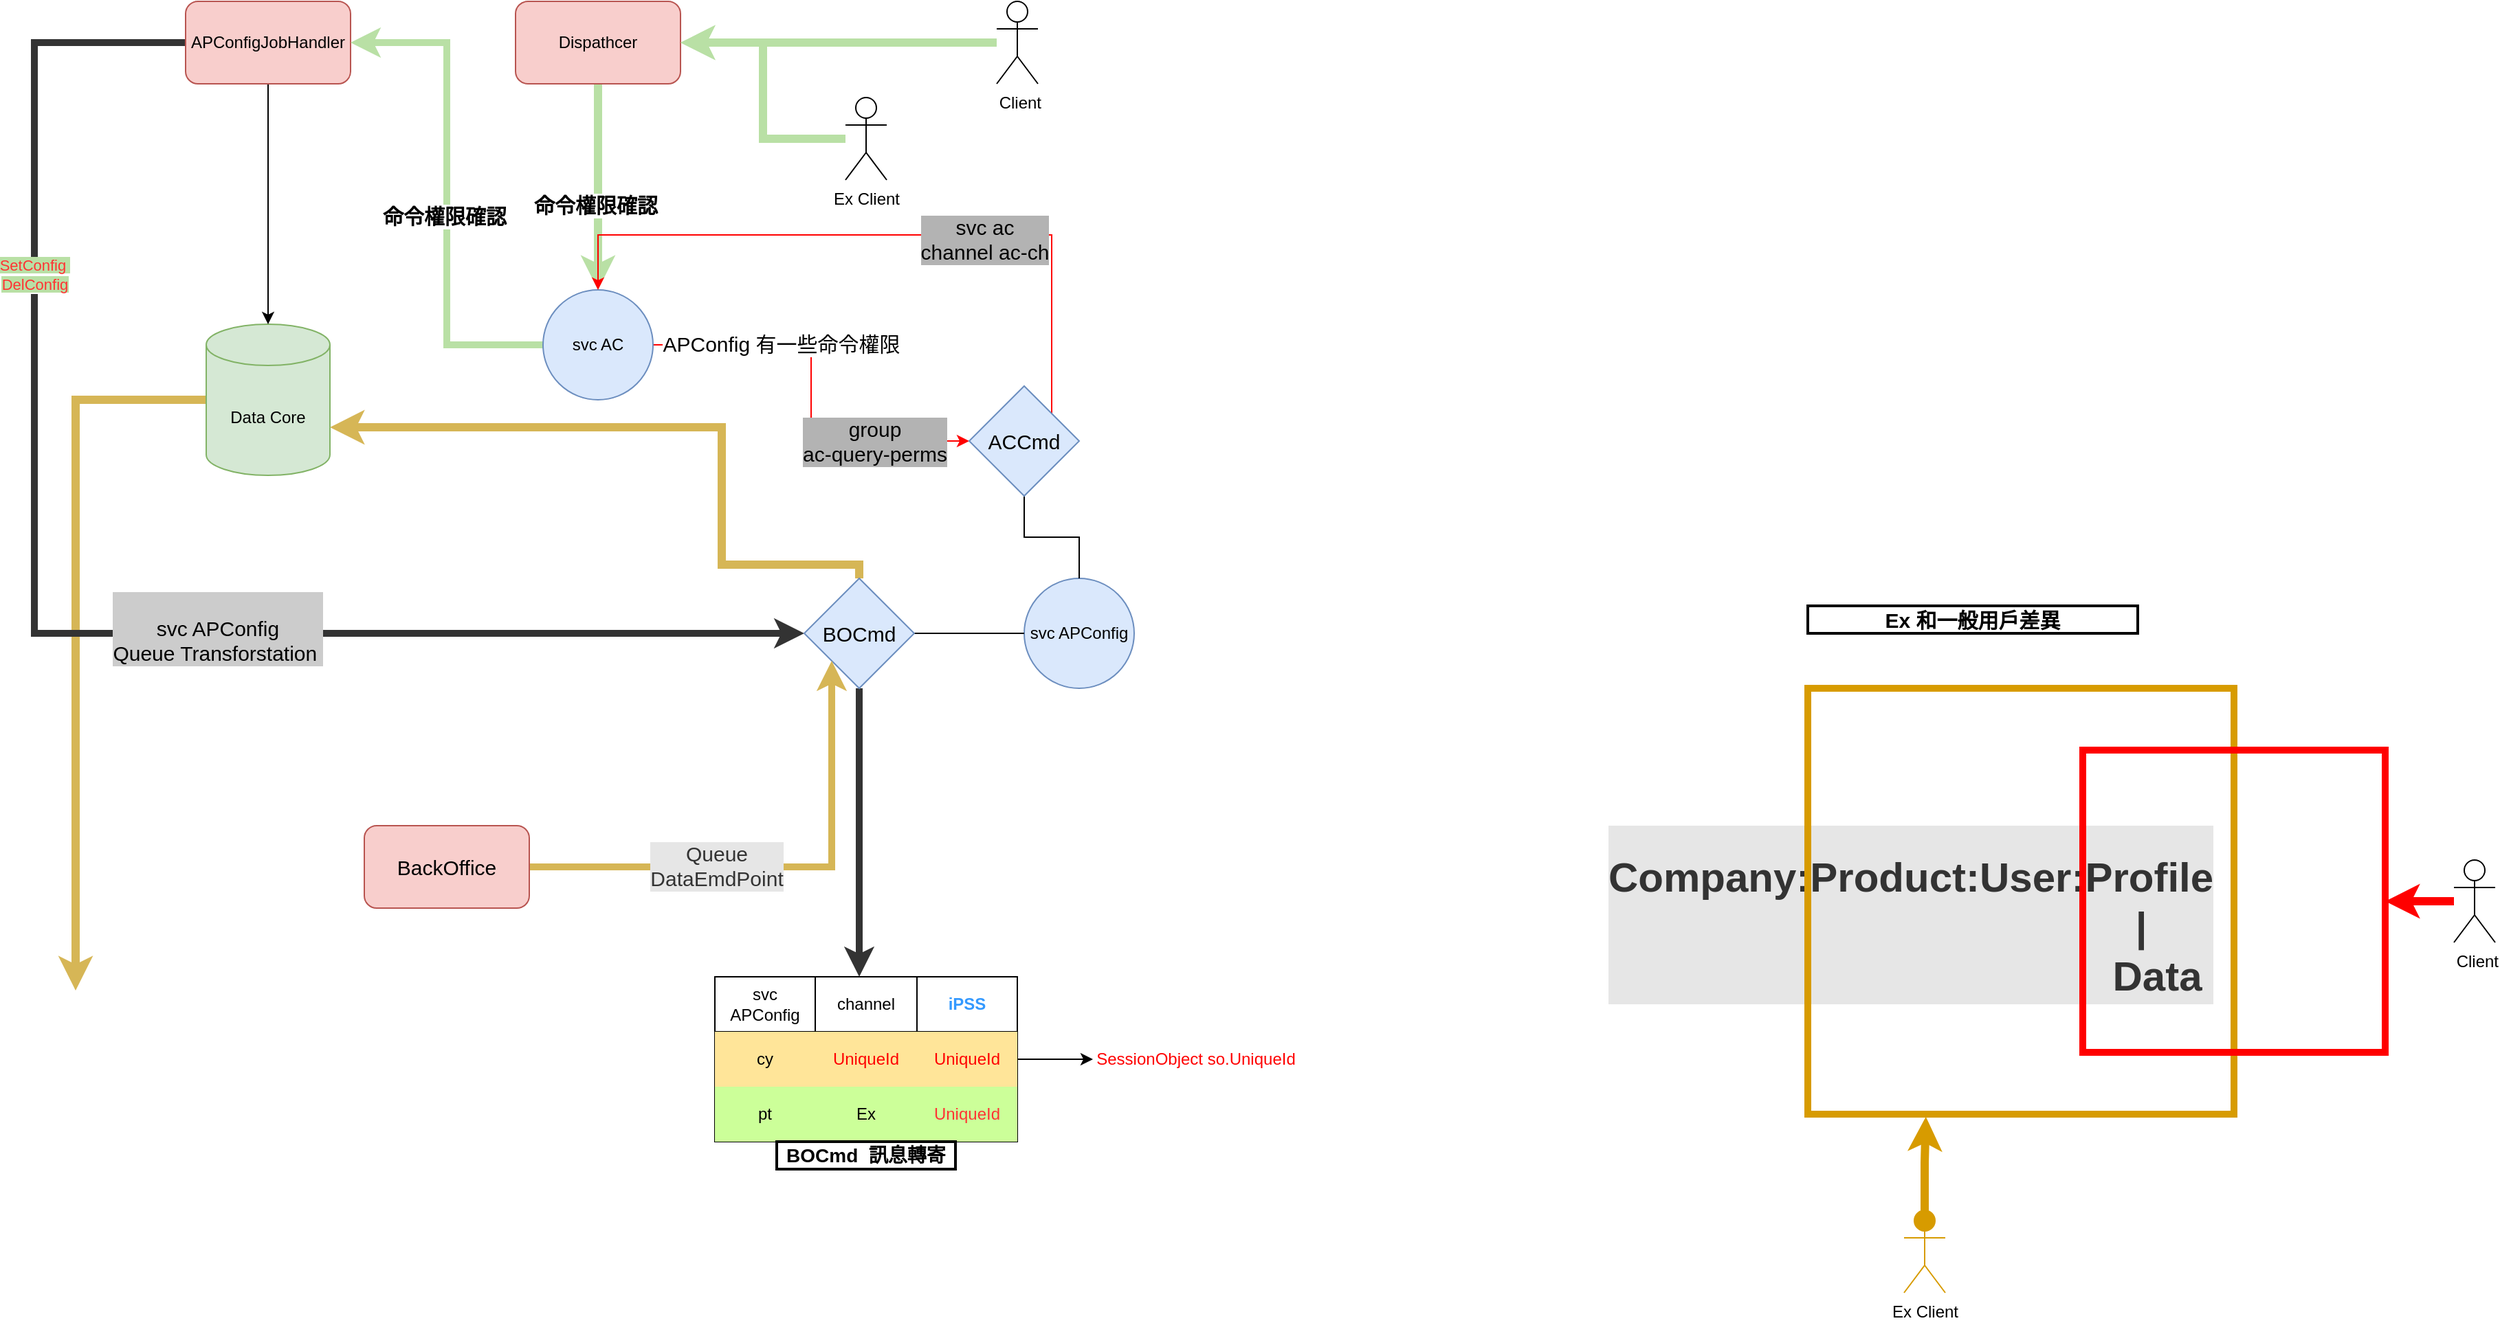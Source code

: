 <mxfile version="14.1.8" type="device"><diagram id="5LVr6Vm2f-Iz_l8Midgh" name="第 1 页"><mxGraphModel dx="881" dy="512" grid="1" gridSize="10" guides="1" tooltips="1" connect="1" arrows="1" fold="1" page="1" pageScale="1" pageWidth="3300" pageHeight="4681" math="0" shadow="0"><root><mxCell id="0"/><mxCell id="1" parent="0"/><mxCell id="Ewcp7uXVfE9k9VHFP6OU-45" style="edgeStyle=orthogonalEdgeStyle;rounded=0;orthogonalLoop=1;jettySize=auto;html=1;endArrow=classic;endFill=1;strokeColor=#d6b656;strokeWidth=6;fontSize=15;fontColor=#333333;fillColor=#fff2cc;" parent="1" source="Ewcp7uXVfE9k9VHFP6OU-1" edge="1"><mxGeometry relative="1" as="geometry"><mxPoint x="70" y="890" as="targetPoint"/><Array as="points"><mxPoint x="70" y="460"/></Array></mxGeometry></mxCell><mxCell id="Ewcp7uXVfE9k9VHFP6OU-1" value="Data Core" style="shape=cylinder3;whiteSpace=wrap;html=1;boundedLbl=1;backgroundOutline=1;size=15;fillColor=#d5e8d4;strokeColor=#82b366;" parent="1" vertex="1"><mxGeometry x="165" y="405" width="90" height="110" as="geometry"/></mxCell><mxCell id="Ewcp7uXVfE9k9VHFP6OU-20" value="" style="edgeStyle=orthogonalEdgeStyle;rounded=0;orthogonalLoop=1;jettySize=auto;html=1;strokeColor=#B9E0A5;strokeWidth=6;" parent="1" source="Ewcp7uXVfE9k9VHFP6OU-2" target="Ewcp7uXVfE9k9VHFP6OU-18" edge="1"><mxGeometry relative="1" as="geometry"/></mxCell><mxCell id="Ewcp7uXVfE9k9VHFP6OU-21" value="&lt;b style=&quot;font-size: 15px;&quot;&gt;命令權限確認&lt;/b&gt;" style="edgeLabel;html=1;align=center;verticalAlign=middle;resizable=0;points=[];fontSize=15;" parent="Ewcp7uXVfE9k9VHFP6OU-20" vertex="1" connectable="0"><mxGeometry x="0.167" y="-2" relative="1" as="geometry"><mxPoint as="offset"/></mxGeometry></mxCell><mxCell id="Ewcp7uXVfE9k9VHFP6OU-2" value="Dispathcer" style="rounded=1;whiteSpace=wrap;html=1;fillColor=#f8cecc;strokeColor=#b85450;" parent="1" vertex="1"><mxGeometry x="390" y="170" width="120" height="60" as="geometry"/></mxCell><mxCell id="Ewcp7uXVfE9k9VHFP6OU-14" style="edgeStyle=orthogonalEdgeStyle;rounded=0;orthogonalLoop=1;jettySize=auto;html=1;strokeColor=#B9E0A5;strokeWidth=6;" parent="1" source="Ewcp7uXVfE9k9VHFP6OU-3" target="Ewcp7uXVfE9k9VHFP6OU-2" edge="1"><mxGeometry relative="1" as="geometry"/></mxCell><mxCell id="Ewcp7uXVfE9k9VHFP6OU-3" value="&amp;nbsp;Client" style="shape=umlActor;verticalLabelPosition=bottom;verticalAlign=top;html=1;outlineConnect=0;" parent="1" vertex="1"><mxGeometry x="740" y="170" width="30" height="60" as="geometry"/></mxCell><mxCell id="Ewcp7uXVfE9k9VHFP6OU-15" style="edgeStyle=orthogonalEdgeStyle;rounded=0;orthogonalLoop=1;jettySize=auto;html=1;entryX=1;entryY=0.5;entryDx=0;entryDy=0;strokeColor=#B9E0A5;strokeWidth=6;" parent="1" source="Ewcp7uXVfE9k9VHFP6OU-9" target="Ewcp7uXVfE9k9VHFP6OU-2" edge="1"><mxGeometry relative="1" as="geometry"/></mxCell><mxCell id="Ewcp7uXVfE9k9VHFP6OU-9" value="Ex Client&lt;br&gt;" style="shape=umlActor;verticalLabelPosition=bottom;verticalAlign=top;html=1;outlineConnect=0;" parent="1" vertex="1"><mxGeometry x="630" y="240" width="30" height="60" as="geometry"/></mxCell><mxCell id="Ewcp7uXVfE9k9VHFP6OU-24" style="edgeStyle=orthogonalEdgeStyle;rounded=0;orthogonalLoop=1;jettySize=auto;html=1;fontSize=15;" parent="1" source="Ewcp7uXVfE9k9VHFP6OU-16" target="Ewcp7uXVfE9k9VHFP6OU-1" edge="1"><mxGeometry relative="1" as="geometry"/></mxCell><mxCell id="Ewcp7uXVfE9k9VHFP6OU-37" style="edgeStyle=orthogonalEdgeStyle;rounded=0;orthogonalLoop=1;jettySize=auto;html=1;entryX=0;entryY=0.5;entryDx=0;entryDy=0;endArrow=classic;endFill=1;strokeWidth=5;fontSize=15;strokeColor=#333333;" parent="1" source="Ewcp7uXVfE9k9VHFP6OU-16" target="Ewcp7uXVfE9k9VHFP6OU-25" edge="1"><mxGeometry relative="1" as="geometry"><Array as="points"><mxPoint x="40" y="200"/><mxPoint x="40" y="630"/></Array></mxGeometry></mxCell><mxCell id="Ewcp7uXVfE9k9VHFP6OU-38" value="&lt;br&gt;svc APConfig&lt;br&gt;Queue Transforstation&amp;nbsp;" style="edgeLabel;html=1;align=center;verticalAlign=middle;resizable=0;points=[];fontSize=15;labelBackgroundColor=#CCCCCC;" parent="Ewcp7uXVfE9k9VHFP6OU-37" vertex="1" connectable="0"><mxGeometry x="0.224" y="4" relative="1" as="geometry"><mxPoint as="offset"/></mxGeometry></mxCell><mxCell id="7STtUIUL4hw47w8PGFju-37" value="&lt;font color=&quot;#ff3333&quot; style=&quot;background-color: rgb(185 , 224 , 165)&quot;&gt;SetConfig&amp;nbsp;&lt;br&gt;DelConfig&lt;/font&gt;" style="edgeLabel;html=1;align=center;verticalAlign=middle;resizable=0;points=[];" vertex="1" connectable="0" parent="Ewcp7uXVfE9k9VHFP6OU-37"><mxGeometry x="-0.493" relative="1" as="geometry"><mxPoint as="offset"/></mxGeometry></mxCell><mxCell id="Ewcp7uXVfE9k9VHFP6OU-16" value="APConfigJobHandler" style="rounded=1;whiteSpace=wrap;html=1;fillColor=#f8cecc;strokeColor=#b85450;" parent="1" vertex="1"><mxGeometry x="150" y="170" width="120" height="60" as="geometry"/></mxCell><mxCell id="Ewcp7uXVfE9k9VHFP6OU-22" style="edgeStyle=orthogonalEdgeStyle;rounded=0;orthogonalLoop=1;jettySize=auto;html=1;entryX=1;entryY=0.5;entryDx=0;entryDy=0;fontSize=15;strokeColor=#B9E0A5;strokeWidth=5;" parent="1" source="Ewcp7uXVfE9k9VHFP6OU-18" target="Ewcp7uXVfE9k9VHFP6OU-16" edge="1"><mxGeometry relative="1" as="geometry"/></mxCell><mxCell id="Ewcp7uXVfE9k9VHFP6OU-23" value="&lt;b&gt;命令權限確認&lt;/b&gt;" style="edgeLabel;html=1;align=center;verticalAlign=middle;resizable=0;points=[];fontSize=15;" parent="Ewcp7uXVfE9k9VHFP6OU-22" vertex="1" connectable="0"><mxGeometry x="-0.086" y="2" relative="1" as="geometry"><mxPoint as="offset"/></mxGeometry></mxCell><mxCell id="Ewcp7uXVfE9k9VHFP6OU-27" style="edgeStyle=orthogonalEdgeStyle;rounded=0;orthogonalLoop=1;jettySize=auto;html=1;entryX=0;entryY=0.5;entryDx=0;entryDy=0;fontSize=15;strokeColor=#FF0000;" parent="1" source="Ewcp7uXVfE9k9VHFP6OU-18" target="Ewcp7uXVfE9k9VHFP6OU-26" edge="1"><mxGeometry relative="1" as="geometry"/></mxCell><mxCell id="Ewcp7uXVfE9k9VHFP6OU-28" value="APConfig 有一些命令權限" style="edgeLabel;html=1;align=center;verticalAlign=middle;resizable=0;points=[];fontSize=15;" parent="Ewcp7uXVfE9k9VHFP6OU-27" vertex="1" connectable="0"><mxGeometry x="-0.383" y="1" relative="1" as="geometry"><mxPoint as="offset"/></mxGeometry></mxCell><mxCell id="Ewcp7uXVfE9k9VHFP6OU-33" value="&lt;span style=&quot;&quot;&gt;group&lt;br&gt;ac-query-perms&lt;/span&gt;" style="edgeLabel;html=1;align=center;verticalAlign=middle;resizable=0;points=[];fontSize=15;labelBackgroundColor=#B3B3B3;" parent="Ewcp7uXVfE9k9VHFP6OU-27" vertex="1" connectable="0"><mxGeometry x="0.537" relative="1" as="geometry"><mxPoint as="offset"/></mxGeometry></mxCell><mxCell id="Ewcp7uXVfE9k9VHFP6OU-18" value="svc AC" style="ellipse;whiteSpace=wrap;html=1;aspect=fixed;fillColor=#dae8fc;strokeColor=#6c8ebf;" parent="1" vertex="1"><mxGeometry x="410" y="380" width="80" height="80" as="geometry"/></mxCell><mxCell id="Ewcp7uXVfE9k9VHFP6OU-19" value="svc APConfig" style="ellipse;whiteSpace=wrap;html=1;aspect=fixed;fillColor=#dae8fc;strokeColor=#6c8ebf;" parent="1" vertex="1"><mxGeometry x="760" y="590" width="80" height="80" as="geometry"/></mxCell><mxCell id="Ewcp7uXVfE9k9VHFP6OU-31" style="edgeStyle=orthogonalEdgeStyle;rounded=0;orthogonalLoop=1;jettySize=auto;html=1;endArrow=none;endFill=0;fontSize=15;" parent="1" source="Ewcp7uXVfE9k9VHFP6OU-25" target="Ewcp7uXVfE9k9VHFP6OU-19" edge="1"><mxGeometry relative="1" as="geometry"/></mxCell><mxCell id="Ewcp7uXVfE9k9VHFP6OU-39" style="edgeStyle=orthogonalEdgeStyle;rounded=0;orthogonalLoop=1;jettySize=auto;html=1;endArrow=classic;endFill=1;strokeColor=#333333;strokeWidth=5;fontSize=15;fontColor=#CCCCCC;" parent="1" source="Ewcp7uXVfE9k9VHFP6OU-25" edge="1"><mxGeometry relative="1" as="geometry"><mxPoint x="640" y="880" as="targetPoint"/></mxGeometry></mxCell><mxCell id="Ewcp7uXVfE9k9VHFP6OU-42" style="edgeStyle=orthogonalEdgeStyle;rounded=0;orthogonalLoop=1;jettySize=auto;html=1;entryX=1;entryY=0;entryDx=0;entryDy=75;entryPerimeter=0;endArrow=classic;endFill=1;strokeWidth=6;fontSize=15;fontColor=#333333;strokeColor=#d6b656;fillColor=#fff2cc;" parent="1" source="Ewcp7uXVfE9k9VHFP6OU-25" target="Ewcp7uXVfE9k9VHFP6OU-1" edge="1"><mxGeometry relative="1" as="geometry"><Array as="points"><mxPoint x="640" y="580"/><mxPoint x="540" y="580"/><mxPoint x="540" y="480"/></Array></mxGeometry></mxCell><mxCell id="Ewcp7uXVfE9k9VHFP6OU-25" value="BOCmd" style="rhombus;whiteSpace=wrap;html=1;fontSize=15;fillColor=#dae8fc;strokeColor=#6c8ebf;" parent="1" vertex="1"><mxGeometry x="600" y="590" width="80" height="80" as="geometry"/></mxCell><mxCell id="Ewcp7uXVfE9k9VHFP6OU-30" style="edgeStyle=orthogonalEdgeStyle;rounded=0;orthogonalLoop=1;jettySize=auto;html=1;fontSize=15;endArrow=none;endFill=0;" parent="1" source="Ewcp7uXVfE9k9VHFP6OU-26" target="Ewcp7uXVfE9k9VHFP6OU-19" edge="1"><mxGeometry relative="1" as="geometry"/></mxCell><mxCell id="Ewcp7uXVfE9k9VHFP6OU-34" style="edgeStyle=orthogonalEdgeStyle;rounded=0;orthogonalLoop=1;jettySize=auto;html=1;endArrow=classic;endFill=1;strokeColor=#FF0000;fontSize=15;" parent="1" source="Ewcp7uXVfE9k9VHFP6OU-26" target="Ewcp7uXVfE9k9VHFP6OU-18" edge="1"><mxGeometry relative="1" as="geometry"><Array as="points"><mxPoint x="780" y="340"/></Array></mxGeometry></mxCell><mxCell id="Ewcp7uXVfE9k9VHFP6OU-35" value="&lt;span style=&quot;&quot;&gt;svc ac&lt;br&gt;channel ac-ch&lt;/span&gt;" style="edgeLabel;html=1;align=center;verticalAlign=middle;resizable=0;points=[];fontSize=15;labelBackgroundColor=#B3B3B3;" parent="Ewcp7uXVfE9k9VHFP6OU-34" vertex="1" connectable="0"><mxGeometry x="-0.282" y="3" relative="1" as="geometry"><mxPoint as="offset"/></mxGeometry></mxCell><mxCell id="Ewcp7uXVfE9k9VHFP6OU-26" value="ACCmd" style="rhombus;whiteSpace=wrap;html=1;fontSize=15;fillColor=#dae8fc;strokeColor=#6c8ebf;" parent="1" vertex="1"><mxGeometry x="720" y="450" width="80" height="80" as="geometry"/></mxCell><mxCell id="Ewcp7uXVfE9k9VHFP6OU-40" style="edgeStyle=orthogonalEdgeStyle;rounded=0;orthogonalLoop=1;jettySize=auto;html=1;entryX=0;entryY=1;entryDx=0;entryDy=0;endArrow=classic;endFill=1;strokeWidth=5;fontSize=15;fontColor=#CCCCCC;strokeColor=#d6b656;fillColor=#fff2cc;" parent="1" source="Ewcp7uXVfE9k9VHFP6OU-32" target="Ewcp7uXVfE9k9VHFP6OU-25" edge="1"><mxGeometry relative="1" as="geometry"/></mxCell><mxCell id="Ewcp7uXVfE9k9VHFP6OU-41" value="Queue&lt;br&gt;DataEmdPoint" style="edgeLabel;html=1;align=center;verticalAlign=middle;resizable=0;points=[];fontSize=15;fontColor=#333333;labelBackgroundColor=#E6E6E6;" parent="Ewcp7uXVfE9k9VHFP6OU-40" vertex="1" connectable="0"><mxGeometry x="-0.264" y="1" relative="1" as="geometry"><mxPoint as="offset"/></mxGeometry></mxCell><mxCell id="Ewcp7uXVfE9k9VHFP6OU-32" value="BackOffice" style="rounded=1;whiteSpace=wrap;html=1;fontSize=15;fillColor=#f8cecc;strokeColor=#b85450;" parent="1" vertex="1"><mxGeometry x="280" y="770" width="120" height="60" as="geometry"/></mxCell><mxCell id="Ewcp7uXVfE9k9VHFP6OU-63" value="" style="edgeStyle=orthogonalEdgeStyle;rounded=0;orthogonalLoop=1;jettySize=auto;html=1;endArrow=classic;endFill=1;strokeColor=#FF0000;strokeWidth=6;fontSize=15;fontColor=#333333;" parent="1" source="Ewcp7uXVfE9k9VHFP6OU-47" target="Ewcp7uXVfE9k9VHFP6OU-56" edge="1"><mxGeometry relative="1" as="geometry"/></mxCell><mxCell id="Ewcp7uXVfE9k9VHFP6OU-47" value="&amp;nbsp;Client" style="shape=umlActor;verticalLabelPosition=bottom;verticalAlign=top;html=1;outlineConnect=0;" parent="1" vertex="1"><mxGeometry x="1800" y="795" width="30" height="60" as="geometry"/></mxCell><mxCell id="Ewcp7uXVfE9k9VHFP6OU-55" style="edgeStyle=orthogonalEdgeStyle;rounded=0;orthogonalLoop=1;jettySize=auto;html=1;entryX=0.277;entryY=1.006;entryDx=0;entryDy=0;entryPerimeter=0;endArrow=classic;endFill=1;strokeWidth=6;fontSize=15;fontColor=#333333;strokeColor=#D79B00;" parent="1" source="Ewcp7uXVfE9k9VHFP6OU-49" target="Ewcp7uXVfE9k9VHFP6OU-51" edge="1"><mxGeometry relative="1" as="geometry"/></mxCell><mxCell id="Ewcp7uXVfE9k9VHFP6OU-49" value="Ex Client&lt;br&gt;" style="shape=umlActor;verticalLabelPosition=bottom;verticalAlign=top;html=1;outlineConnect=0;strokeColor=#D79B00;fillColor=#D79B00;" parent="1" vertex="1"><mxGeometry x="1400" y="1050" width="30" height="60" as="geometry"/></mxCell><mxCell id="Ewcp7uXVfE9k9VHFP6OU-50" value="&lt;h1&gt;Company:Product:User:Profile&lt;br&gt;&amp;nbsp; &amp;nbsp; &amp;nbsp; &amp;nbsp; &amp;nbsp; &amp;nbsp; &amp;nbsp; &amp;nbsp; &amp;nbsp; &amp;nbsp; &amp;nbsp; &amp;nbsp; &amp;nbsp; &amp;nbsp; &amp;nbsp; &amp;nbsp; &amp;nbsp; &amp;nbsp; &amp;nbsp; &amp;nbsp; &amp;nbsp; &amp;nbsp; &amp;nbsp; |&lt;br&gt;&amp;nbsp; &amp;nbsp; &amp;nbsp; &amp;nbsp; &amp;nbsp; &amp;nbsp; &amp;nbsp; &amp;nbsp; &amp;nbsp; &amp;nbsp; &amp;nbsp; &amp;nbsp; &amp;nbsp; &amp;nbsp; &amp;nbsp; &amp;nbsp; &amp;nbsp; &amp;nbsp; &amp;nbsp; &amp;nbsp; &amp;nbsp; &amp;nbsp; Data&lt;br&gt;&lt;br&gt;&lt;/h1&gt;" style="text;html=1;strokeColor=none;fillColor=none;spacing=5;spacingTop=-20;whiteSpace=wrap;overflow=hidden;rounded=0;labelBackgroundColor=#E6E6E6;fontSize=15;fontColor=#333333;" parent="1" vertex="1"><mxGeometry x="1180" y="780" width="500" height="120" as="geometry"/></mxCell><mxCell id="Ewcp7uXVfE9k9VHFP6OU-51" value="" style="whiteSpace=wrap;html=1;aspect=fixed;labelBackgroundColor=#E6E6E6;fontSize=15;strokeWidth=5;fillColor=none;strokeColor=#D79B00;" parent="1" vertex="1"><mxGeometry x="1330" y="670" width="310" height="310" as="geometry"/></mxCell><mxCell id="Ewcp7uXVfE9k9VHFP6OU-56" value="" style="whiteSpace=wrap;html=1;aspect=fixed;labelBackgroundColor=#E6E6E6;strokeWidth=5;fontSize=15;fontColor=#333333;strokeColor=#FF0000;fillColor=none;" parent="1" vertex="1"><mxGeometry x="1530" y="715" width="220" height="220" as="geometry"/></mxCell><mxCell id="7STtUIUL4hw47w8PGFju-15" value="" style="shape=partialRectangle;html=1;whiteSpace=wrap;connectable=0;fillColor=none;top=0;left=0;bottom=0;right=0;overflow=hidden;" vertex="1" parent="1"><mxGeometry x="790" y="920" width="60" height="40" as="geometry"/></mxCell><mxCell id="7STtUIUL4hw47w8PGFju-16" value="" style="shape=table;html=1;whiteSpace=wrap;startSize=0;container=1;collapsible=0;childLayout=tableLayout;" vertex="1" parent="1"><mxGeometry x="535" y="880" width="220" height="120" as="geometry"/></mxCell><mxCell id="7STtUIUL4hw47w8PGFju-17" value="" style="shape=partialRectangle;html=1;whiteSpace=wrap;collapsible=0;dropTarget=0;pointerEvents=0;fillColor=none;top=0;left=0;bottom=0;right=0;points=[[0,0.5],[1,0.5]];portConstraint=eastwest;" vertex="1" parent="7STtUIUL4hw47w8PGFju-16"><mxGeometry width="220" height="40" as="geometry"/></mxCell><mxCell id="7STtUIUL4hw47w8PGFju-18" value="svc APConfig" style="shape=partialRectangle;html=1;whiteSpace=wrap;connectable=0;fillColor=none;top=0;left=0;bottom=0;right=0;overflow=hidden;" vertex="1" parent="7STtUIUL4hw47w8PGFju-17"><mxGeometry width="73" height="40" as="geometry"/></mxCell><mxCell id="7STtUIUL4hw47w8PGFju-19" value="channel" style="shape=partialRectangle;html=1;whiteSpace=wrap;connectable=0;fillColor=none;top=0;left=0;bottom=0;right=0;overflow=hidden;" vertex="1" parent="7STtUIUL4hw47w8PGFju-17"><mxGeometry x="73" width="74" height="40" as="geometry"/></mxCell><mxCell id="7STtUIUL4hw47w8PGFju-20" value="&lt;b&gt;&lt;font color=&quot;#3399ff&quot;&gt;iPSS&lt;/font&gt;&lt;/b&gt;" style="shape=partialRectangle;html=1;whiteSpace=wrap;connectable=0;fillColor=none;top=0;left=0;bottom=0;right=0;overflow=hidden;" vertex="1" parent="7STtUIUL4hw47w8PGFju-17"><mxGeometry x="147" width="73" height="40" as="geometry"/></mxCell><mxCell id="7STtUIUL4hw47w8PGFju-21" value="" style="shape=partialRectangle;html=1;whiteSpace=wrap;collapsible=0;dropTarget=0;pointerEvents=0;fillColor=none;top=0;left=0;bottom=0;right=0;points=[[0,0.5],[1,0.5]];portConstraint=eastwest;" vertex="1" parent="7STtUIUL4hw47w8PGFju-16"><mxGeometry y="40" width="220" height="40" as="geometry"/></mxCell><mxCell id="7STtUIUL4hw47w8PGFju-22" value="cy" style="shape=partialRectangle;html=1;whiteSpace=wrap;connectable=0;top=0;left=0;bottom=0;right=0;overflow=hidden;fillColor=#FFE599;" vertex="1" parent="7STtUIUL4hw47w8PGFju-21"><mxGeometry width="73" height="40" as="geometry"/></mxCell><mxCell id="7STtUIUL4hw47w8PGFju-23" value="&lt;font color=&quot;#ff0000&quot;&gt;UniqueId&lt;/font&gt;" style="shape=partialRectangle;html=1;whiteSpace=wrap;connectable=0;top=0;left=0;bottom=0;right=0;overflow=hidden;fillColor=#FFE599;" vertex="1" parent="7STtUIUL4hw47w8PGFju-21"><mxGeometry x="73" width="74" height="40" as="geometry"/></mxCell><mxCell id="7STtUIUL4hw47w8PGFju-24" value="&lt;font color=&quot;#ff0000&quot;&gt;UniqueId&lt;/font&gt;" style="shape=partialRectangle;html=1;whiteSpace=wrap;connectable=0;top=0;left=0;bottom=0;right=0;overflow=hidden;fillColor=#FFE599;" vertex="1" parent="7STtUIUL4hw47w8PGFju-21"><mxGeometry x="147" width="73" height="40" as="geometry"/></mxCell><mxCell id="7STtUIUL4hw47w8PGFju-25" value="" style="shape=partialRectangle;html=1;whiteSpace=wrap;collapsible=0;dropTarget=0;pointerEvents=0;fillColor=none;top=0;left=0;bottom=0;right=0;points=[[0,0.5],[1,0.5]];portConstraint=eastwest;" vertex="1" parent="7STtUIUL4hw47w8PGFju-16"><mxGeometry y="80" width="220" height="40" as="geometry"/></mxCell><mxCell id="7STtUIUL4hw47w8PGFju-26" value="pt" style="shape=partialRectangle;html=1;whiteSpace=wrap;connectable=0;top=0;left=0;bottom=0;right=0;overflow=hidden;fillColor=#CCFF99;" vertex="1" parent="7STtUIUL4hw47w8PGFju-25"><mxGeometry width="73" height="40" as="geometry"/></mxCell><mxCell id="7STtUIUL4hw47w8PGFju-27" value="Ex" style="shape=partialRectangle;html=1;whiteSpace=wrap;connectable=0;top=0;left=0;bottom=0;right=0;overflow=hidden;fillColor=#CCFF99;" vertex="1" parent="7STtUIUL4hw47w8PGFju-25"><mxGeometry x="73" width="74" height="40" as="geometry"/></mxCell><mxCell id="7STtUIUL4hw47w8PGFju-28" value="&lt;font color=&quot;#ff3333&quot;&gt;UniqueId&lt;/font&gt;" style="shape=partialRectangle;html=1;whiteSpace=wrap;connectable=0;top=0;left=0;bottom=0;right=0;overflow=hidden;fillColor=#CCFF99;" vertex="1" parent="7STtUIUL4hw47w8PGFju-25"><mxGeometry x="147" width="73" height="40" as="geometry"/></mxCell><mxCell id="7STtUIUL4hw47w8PGFju-29" value="&lt;font color=&quot;#ff0000&quot;&gt;SessionObject so.UniqueId&lt;/font&gt;" style="text;html=1;strokeColor=none;fillColor=none;align=center;verticalAlign=middle;whiteSpace=wrap;rounded=0;" vertex="1" parent="1"><mxGeometry x="810" y="930" width="150" height="20" as="geometry"/></mxCell><mxCell id="7STtUIUL4hw47w8PGFju-30" style="edgeStyle=orthogonalEdgeStyle;rounded=0;orthogonalLoop=1;jettySize=auto;html=1;entryX=0;entryY=0.5;entryDx=0;entryDy=0;" edge="1" parent="1" source="7STtUIUL4hw47w8PGFju-21" target="7STtUIUL4hw47w8PGFju-29"><mxGeometry relative="1" as="geometry"/></mxCell><mxCell id="7STtUIUL4hw47w8PGFju-35" value="&lt;font style=&quot;font-size: 14px&quot;&gt;&lt;b&gt;BOCmd&amp;nbsp; 訊息轉寄&lt;/b&gt;&lt;/font&gt;" style="text;html=1;fillColor=none;align=center;verticalAlign=middle;whiteSpace=wrap;rounded=0;strokeColor=#000000;strokeWidth=2;" vertex="1" parent="1"><mxGeometry x="580" y="1000" width="130" height="20" as="geometry"/></mxCell><mxCell id="7STtUIUL4hw47w8PGFju-36" value="&lt;b&gt;&lt;font style=&quot;font-size: 15px&quot;&gt;Ex 和一般用戶差異&lt;/font&gt;&lt;/b&gt;" style="text;html=1;fillColor=none;align=center;verticalAlign=middle;whiteSpace=wrap;rounded=0;strokeColor=#000000;strokeWidth=2;" vertex="1" parent="1"><mxGeometry x="1330" y="610" width="240" height="20" as="geometry"/></mxCell></root></mxGraphModel></diagram></mxfile>